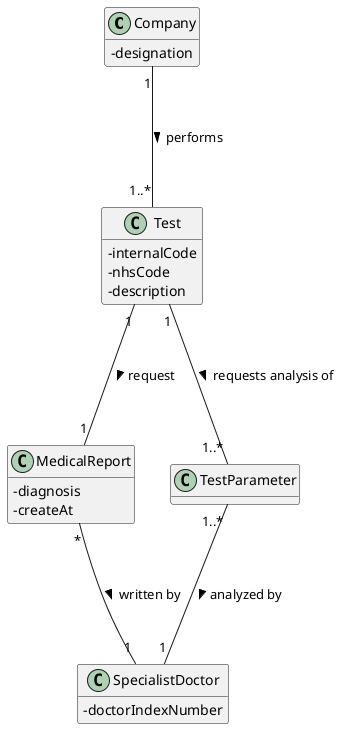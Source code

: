@startuml
hide methods
'left to right direction
skinparam classAttributeIconSize 0

class Company{
-designation
}

class SpecialistDoctor{
-doctorIndexNumber
}

class Test{
-internalCode
-nhsCode
-description
}

class MedicalReport{
-diagnosis
-createAt
}

class TestParameter{

}

Company "1"---"1..*" Test : performs >
Test "1" ---"1..*" TestParameter : requests analysis of >
Test "1" ---"1" MedicalReport : request >
TestParameter "1..*"---"1" SpecialistDoctor : analyzed by >

MedicalReport "*"---"1" SpecialistDoctor : written by >

@enduml